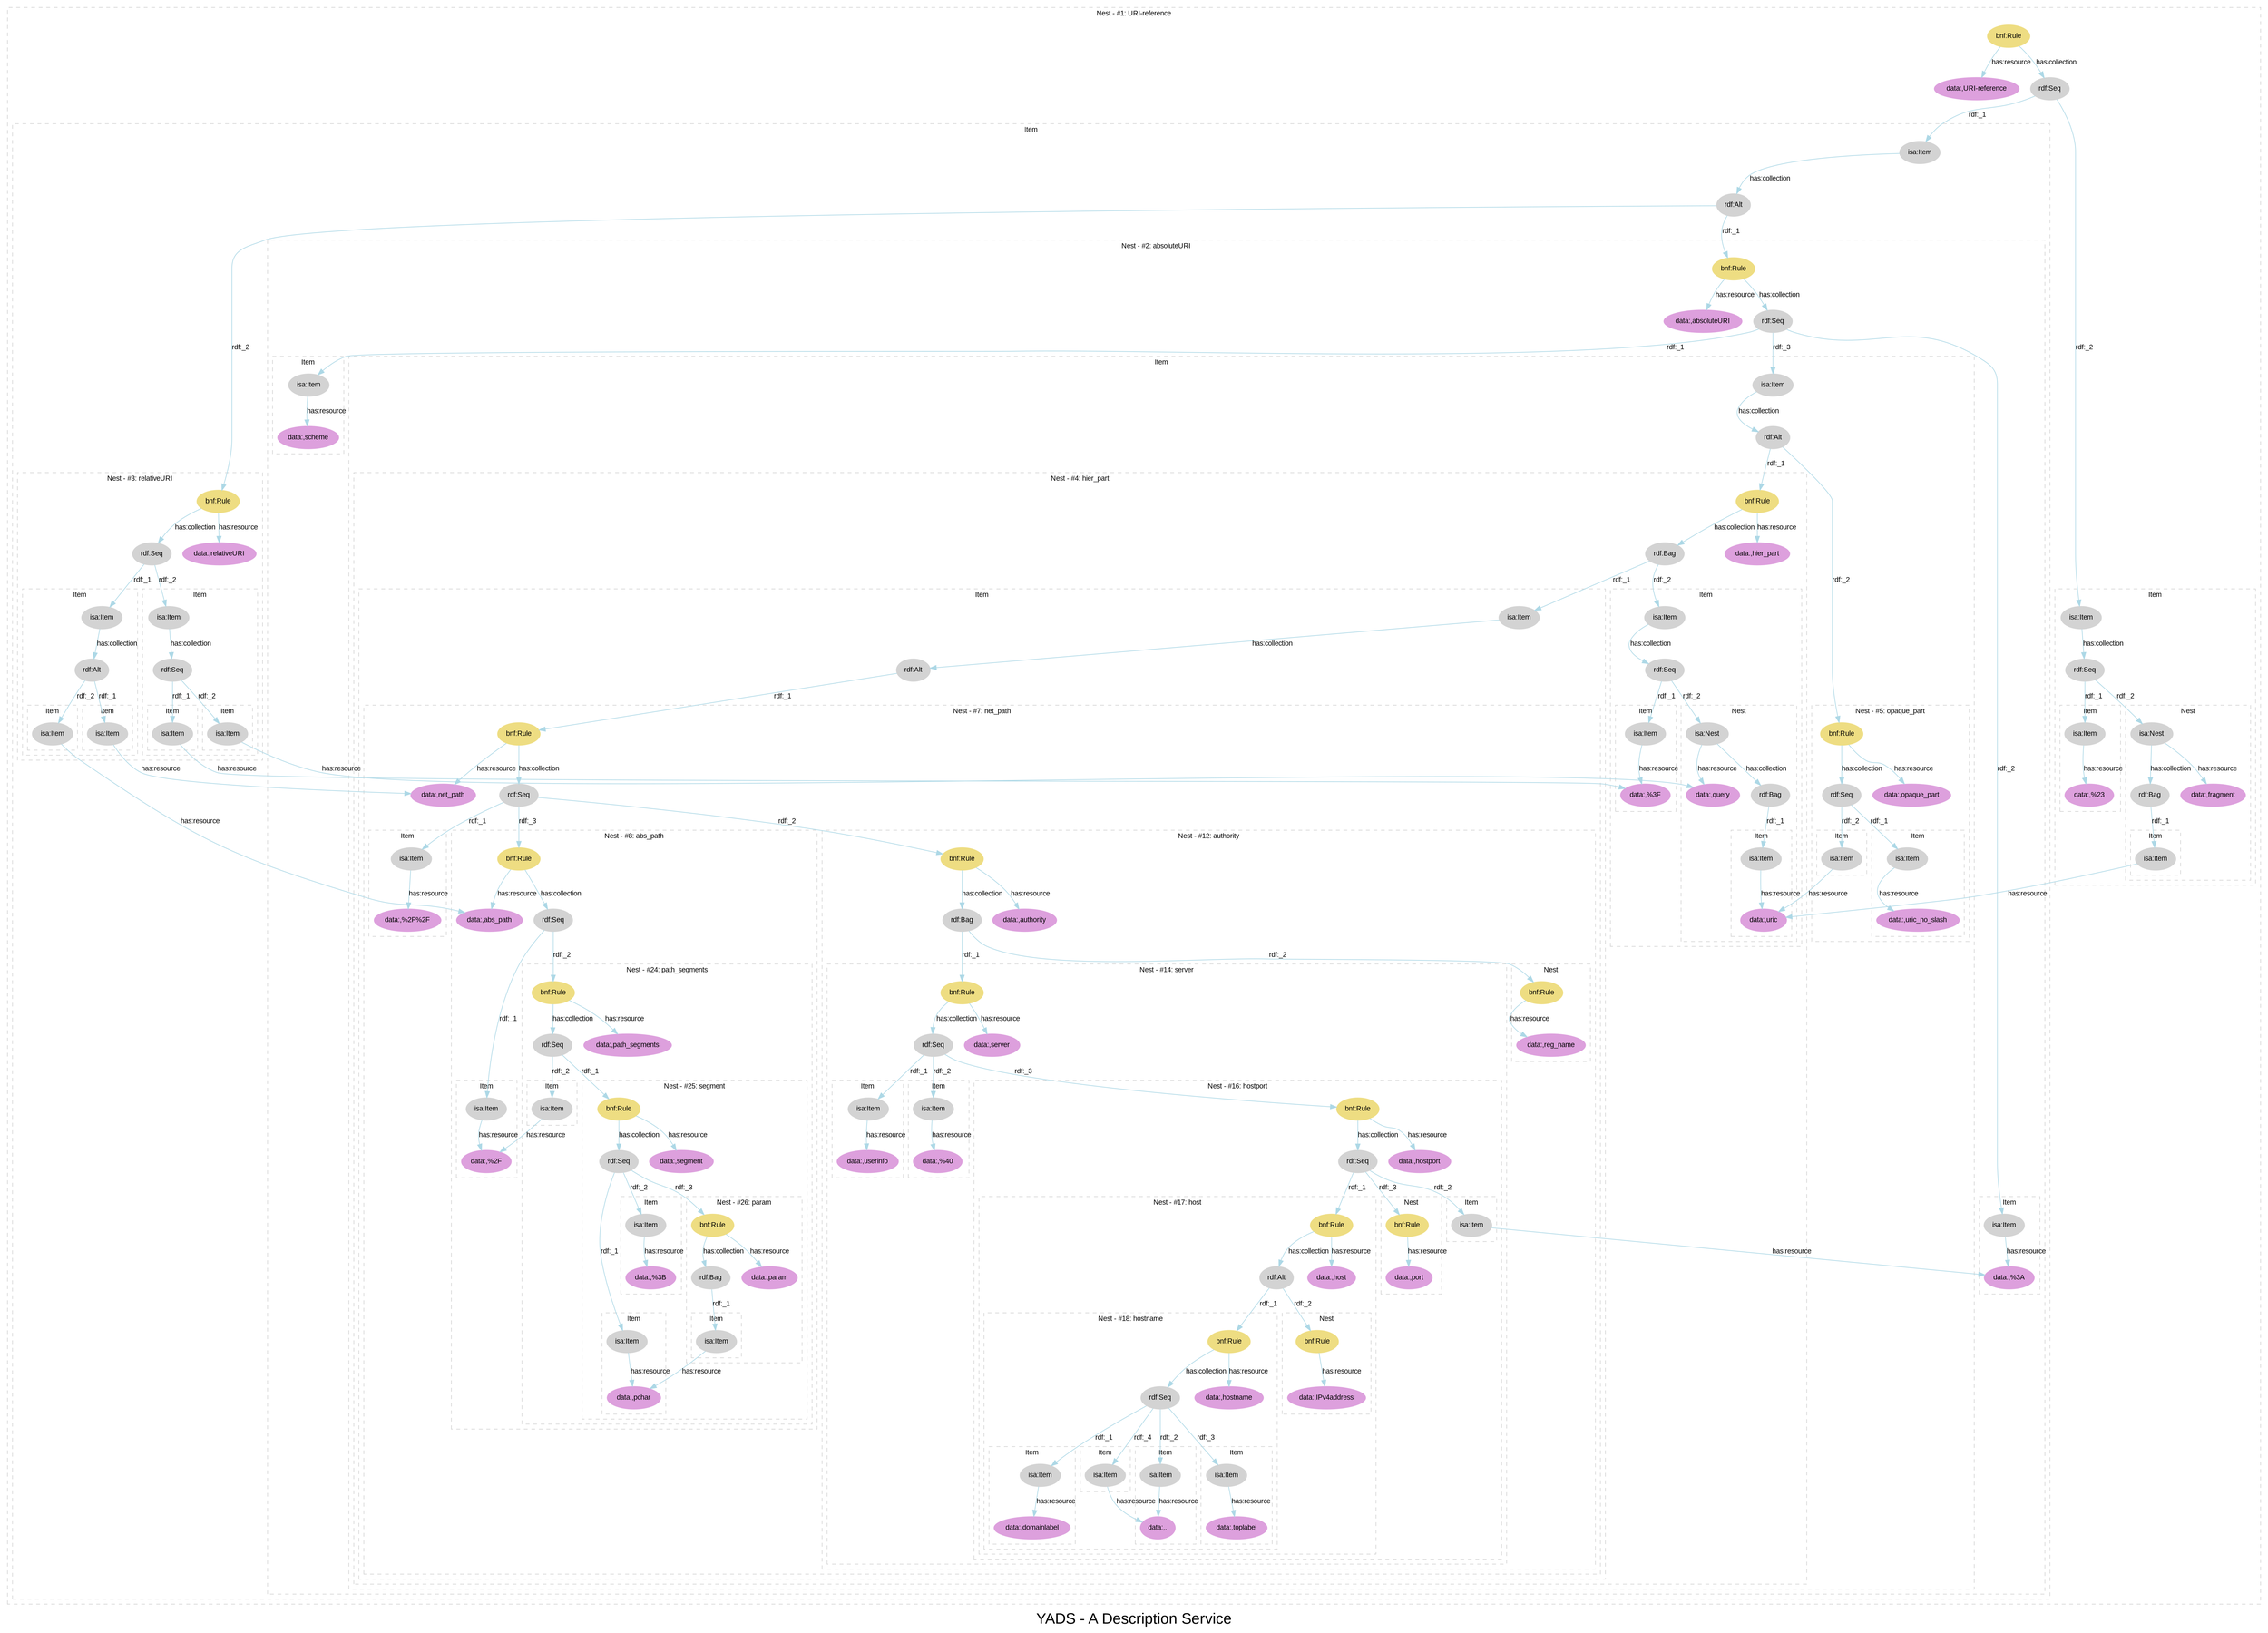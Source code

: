 
digraph yads { 

graph [
  fontname=arial, fontsize=24
  label="YADS - A Description Service"
];
node [
  fontname=arial, fontsize=11, fontcolor=black,
  style=filled, color=cornflowerblue,
];
edge [
  fontname=arial, fontsize=11, fontcolor=black,
  style=filled, color=lightblue,
];
rankdir=TB;

subgraph cluster_1 {

  style=dashed; color=lightgrey;
  fontname=arial; fontsize=11;
  fontcolor="black"; label="Nest - \#1: URI-reference";

  ":_1" [label="bnf:Rule", color=lightgoldenrod];
  ":_1" -> "data:,URI-reference" [label="has:resource", URL="http://www2.elsevier.co.uk/~tony/1014/yads-schema-2002-04-03#resource"];
  ":_1" -> ":_2" [label="has:collection", URL="http://www2.elsevier.co.uk/~tony/1014/yads-schema-2002-04-03#collection"];
  ":_2" [label="rdf:Seq", color=lightgrey];

  "data:,URI-reference" [color=plum, URL="data:,URI-reference"];
  ":_2" [label="rdf:Seq", color=lightgrey, URL="http://www.w3.org/1999/02/22-rdf-syntax-ns#Seq"];
  ":_2" -> ":_3" [label="rdf:_1", URL="http://www.w3.org/1999/02/22-rdf-syntax-ns#_1"];
":_3" [label="isa:Item"]
  ":_2" -> ":_71" [label="rdf:_2", URL="http://www.w3.org/1999/02/22-rdf-syntax-ns#_2"];
":_71" [label="isa:Item"]

subgraph cluster_3 {

  style=dashed; color=lightgrey;
  fontname=arial; fontsize=11;
  fontcolor="black"; label="Item";

  ":_3" [label="isa:Item", color=lightgrey, URL="http://www2.elsevier.co.uk/~tony/1014/yads-schema-2002-04-03#Item"];
  ":_3" -> ":_4" [label="has:collection", URL="http://www2.elsevier.co.uk/~tony/1014/yads-schema-2002-04-03#collection"];
  ":_4" [label="rdf:Alt", color=lightgrey];
  ":_4" [label="rdf:Alt", color=lightgrey, URL="http://www.w3.org/1999/02/22-rdf-syntax-ns#Alt"];
  ":_4" -> ":_5" [label="rdf:_1", URL="http://www.w3.org/1999/02/22-rdf-syntax-ns#_1"];
":_5" [label="isa:Nest"]
  ":_4" -> ":_61" [label="rdf:_2", URL="http://www.w3.org/1999/02/22-rdf-syntax-ns#_2"];
":_61" [label="isa:Nest"]

subgraph cluster_5 {

  style=dashed; color=lightgrey;
  fontname=arial; fontsize=11;
  fontcolor="black"; label="Nest - \#2: absoluteURI";

  ":_5" [label="bnf:Rule", color=lightgoldenrod];
  ":_5" -> "data:,absoluteURI" [label="has:resource", URL="http://www2.elsevier.co.uk/~tony/1014/yads-schema-2002-04-03#resource"];
  ":_5" -> ":_6" [label="has:collection", URL="http://www2.elsevier.co.uk/~tony/1014/yads-schema-2002-04-03#collection"];
  ":_6" [label="rdf:Seq", color=lightgrey];

  "data:,absoluteURI" [color=plum, URL="data:,absoluteURI"];
  ":_6" [label="rdf:Seq", color=lightgrey, URL="http://www.w3.org/1999/02/22-rdf-syntax-ns#Seq"];
  ":_6" -> ":_7" [label="rdf:_1", URL="http://www.w3.org/1999/02/22-rdf-syntax-ns#_1"];
":_7" [label="isa:Item"]
  ":_6" -> ":_8" [label="rdf:_2", URL="http://www.w3.org/1999/02/22-rdf-syntax-ns#_2"];
":_8" [label="isa:Item"]
  ":_6" -> ":_9" [label="rdf:_3", URL="http://www.w3.org/1999/02/22-rdf-syntax-ns#_3"];
":_9" [label="isa:Item"]

subgraph cluster_7 {

  style=dashed; color=lightgrey;
  fontname=arial; fontsize=11;
  fontcolor="black"; label="Item";

  ":_7" [label="isa:Item", color=lightgrey, URL="http://www2.elsevier.co.uk/~tony/1014/yads-schema-2002-04-03#Item"];
  ":_7" -> "data:,scheme" [label="has:resource", URL="http://www2.elsevier.co.uk/~tony/1014/yads-schema-2002-04-03#resource"];
  "data:,scheme" [color=plum, URL="data:,scheme"];
}

subgraph cluster_8 {

  style=dashed; color=lightgrey;
  fontname=arial; fontsize=11;
  fontcolor="black"; label="Item";

  ":_8" [label="isa:Item", color=lightgrey, URL="http://www2.elsevier.co.uk/~tony/1014/yads-schema-2002-04-03#Item"];
  ":_8" -> "data:,%3A" [label="has:resource", URL="http://www2.elsevier.co.uk/~tony/1014/yads-schema-2002-04-03#resource"];
  "data:,%3A" [color=plum, URL="data:,%3A"];
}

subgraph cluster_9 {

  style=dashed; color=lightgrey;
  fontname=arial; fontsize=11;
  fontcolor="black"; label="Item";

  ":_9" [label="isa:Item", color=lightgrey, URL="http://www2.elsevier.co.uk/~tony/1014/yads-schema-2002-04-03#Item"];
  ":_9" -> ":_10" [label="has:collection", URL="http://www2.elsevier.co.uk/~tony/1014/yads-schema-2002-04-03#collection"];
  ":_10" [label="rdf:Alt", color=lightgrey];
  ":_10" [label="rdf:Alt", color=lightgrey, URL="http://www.w3.org/1999/02/22-rdf-syntax-ns#Alt"];
  ":_10" -> ":_11" [label="rdf:_1", URL="http://www.w3.org/1999/02/22-rdf-syntax-ns#_1"];
":_11" [label="isa:Nest"]
  ":_10" -> ":_57" [label="rdf:_2", URL="http://www.w3.org/1999/02/22-rdf-syntax-ns#_2"];
":_57" [label="isa:Nest"]

subgraph cluster_11 {

  style=dashed; color=lightgrey;
  fontname=arial; fontsize=11;
  fontcolor="black"; label="Nest - \#4: hier_part";

  ":_11" [label="bnf:Rule", color=lightgoldenrod];
  ":_11" -> "data:,hier_part" [label="has:resource", URL="http://www2.elsevier.co.uk/~tony/1014/yads-schema-2002-04-03#resource"];
  ":_11" -> ":_12" [label="has:collection", URL="http://www2.elsevier.co.uk/~tony/1014/yads-schema-2002-04-03#collection"];
  ":_12" [label="rdf:Bag", color=lightgrey];

  "data:,hier_part" [color=plum, URL="data:,hier_part"];
  ":_12" [label="rdf:Bag", color=lightgrey, URL="http://www.w3.org/1999/02/22-rdf-syntax-ns#Bag"];
  ":_12" -> ":_13" [label="rdf:_1", URL="http://www.w3.org/1999/02/22-rdf-syntax-ns#_1"];
":_13" [label="isa:Item"]
  ":_12" -> ":_51" [label="rdf:_2", URL="http://www.w3.org/1999/02/22-rdf-syntax-ns#_2"];
":_51" [label="isa:Item"]

subgraph cluster_13 {

  style=dashed; color=lightgrey;
  fontname=arial; fontsize=11;
  fontcolor="black"; label="Item";

  ":_13" [label="isa:Item", color=lightgrey, URL="http://www2.elsevier.co.uk/~tony/1014/yads-schema-2002-04-03#Item"];
  ":_13" -> ":_14" [label="has:collection", URL="http://www2.elsevier.co.uk/~tony/1014/yads-schema-2002-04-03#collection"];
  ":_14" [label="rdf:Alt", color=lightgrey];
  ":_14" [label="rdf:Alt", color=lightgrey, URL="http://www.w3.org/1999/02/22-rdf-syntax-ns#Alt"];
  ":_14" -> ":_15" [label="rdf:_1", URL="http://www.w3.org/1999/02/22-rdf-syntax-ns#_1"];
":_15" [label="isa:Nest"]

subgraph cluster_15 {

  style=dashed; color=lightgrey;
  fontname=arial; fontsize=11;
  fontcolor="black"; label="Nest - \#7: net_path";

  ":_15" [label="bnf:Rule", color=lightgoldenrod];
  ":_15" -> "data:,net_path" [label="has:resource", URL="http://www2.elsevier.co.uk/~tony/1014/yads-schema-2002-04-03#resource"];
  ":_15" -> ":_16" [label="has:collection", URL="http://www2.elsevier.co.uk/~tony/1014/yads-schema-2002-04-03#collection"];
  ":_16" [label="rdf:Seq", color=lightgrey];

  "data:,net_path" [color=plum, URL="data:,net_path"];
  ":_16" [label="rdf:Seq", color=lightgrey, URL="http://www.w3.org/1999/02/22-rdf-syntax-ns#Seq"];
  ":_16" -> ":_17" [label="rdf:_1", URL="http://www.w3.org/1999/02/22-rdf-syntax-ns#_1"];
":_17" [label="isa:Item"]
  ":_16" -> ":_18" [label="rdf:_2", URL="http://www.w3.org/1999/02/22-rdf-syntax-ns#_2"];
":_18" [label="isa:Nest"]
  ":_16" -> ":_38" [label="rdf:_3", URL="http://www.w3.org/1999/02/22-rdf-syntax-ns#_3"];
":_38" [label="isa:Nest"]

subgraph cluster_17 {

  style=dashed; color=lightgrey;
  fontname=arial; fontsize=11;
  fontcolor="black"; label="Item";

  ":_17" [label="isa:Item", color=lightgrey, URL="http://www2.elsevier.co.uk/~tony/1014/yads-schema-2002-04-03#Item"];
  ":_17" -> "data:,%2F%2F" [label="has:resource", URL="http://www2.elsevier.co.uk/~tony/1014/yads-schema-2002-04-03#resource"];
  "data:,%2F%2F" [color=plum, URL="data:,%2F%2F"];
}

subgraph cluster_18 {

  style=dashed; color=lightgrey;
  fontname=arial; fontsize=11;
  fontcolor="black"; label="Nest - \#12: authority";

  ":_18" [label="bnf:Rule", color=lightgoldenrod];
  ":_18" -> "data:,authority" [label="has:resource", URL="http://www2.elsevier.co.uk/~tony/1014/yads-schema-2002-04-03#resource"];
  ":_18" -> ":_19" [label="has:collection", URL="http://www2.elsevier.co.uk/~tony/1014/yads-schema-2002-04-03#collection"];
  ":_19" [label="rdf:Bag", color=lightgrey];

  "data:,authority" [color=plum, URL="data:,authority"];
  ":_19" [label="rdf:Bag", color=lightgrey, URL="http://www.w3.org/1999/02/22-rdf-syntax-ns#Bag"];
  ":_19" -> ":_20" [label="rdf:_1", URL="http://www.w3.org/1999/02/22-rdf-syntax-ns#_1"];
":_20" [label="isa:Nest"]
  ":_19" -> ":_37" [label="rdf:_2", URL="http://www.w3.org/1999/02/22-rdf-syntax-ns#_2"];
":_37" [label="isa:Nest"]

subgraph cluster_20 {

  style=dashed; color=lightgrey;
  fontname=arial; fontsize=11;
  fontcolor="black"; label="Nest - \#14: server";

  ":_20" [label="bnf:Rule", color=lightgoldenrod];
  ":_20" -> "data:,server" [label="has:resource", URL="http://www2.elsevier.co.uk/~tony/1014/yads-schema-2002-04-03#resource"];
  ":_20" -> ":_21" [label="has:collection", URL="http://www2.elsevier.co.uk/~tony/1014/yads-schema-2002-04-03#collection"];
  ":_21" [label="rdf:Seq", color=lightgrey];

  "data:,server" [color=plum, URL="data:,server"];
  ":_21" [label="rdf:Seq", color=lightgrey, URL="http://www.w3.org/1999/02/22-rdf-syntax-ns#Seq"];
  ":_21" -> ":_22" [label="rdf:_1", URL="http://www.w3.org/1999/02/22-rdf-syntax-ns#_1"];
":_22" [label="isa:Item"]
  ":_21" -> ":_23" [label="rdf:_2", URL="http://www.w3.org/1999/02/22-rdf-syntax-ns#_2"];
":_23" [label="isa:Item"]
  ":_21" -> ":_24" [label="rdf:_3", URL="http://www.w3.org/1999/02/22-rdf-syntax-ns#_3"];
":_24" [label="isa:Nest"]

subgraph cluster_22 {

  style=dashed; color=lightgrey;
  fontname=arial; fontsize=11;
  fontcolor="black"; label="Item";

  ":_22" [label="isa:Item", color=lightgrey, URL="http://www2.elsevier.co.uk/~tony/1014/yads-schema-2002-04-03#Item"];
  ":_22" -> "data:,userinfo" [label="has:resource", URL="http://www2.elsevier.co.uk/~tony/1014/yads-schema-2002-04-03#resource"];
  "data:,userinfo" [color=plum, URL="data:,userinfo"];
}

subgraph cluster_23 {

  style=dashed; color=lightgrey;
  fontname=arial; fontsize=11;
  fontcolor="black"; label="Item";

  ":_23" [label="isa:Item", color=lightgrey, URL="http://www2.elsevier.co.uk/~tony/1014/yads-schema-2002-04-03#Item"];
  ":_23" -> "data:,%40" [label="has:resource", URL="http://www2.elsevier.co.uk/~tony/1014/yads-schema-2002-04-03#resource"];
  "data:,%40" [color=plum, URL="data:,%40"];
}

subgraph cluster_24 {

  style=dashed; color=lightgrey;
  fontname=arial; fontsize=11;
  fontcolor="black"; label="Nest - \#16: hostport";

  ":_24" [label="bnf:Rule", color=lightgoldenrod];
  ":_24" -> "data:,hostport" [label="has:resource", URL="http://www2.elsevier.co.uk/~tony/1014/yads-schema-2002-04-03#resource"];
  ":_24" -> ":_25" [label="has:collection", URL="http://www2.elsevier.co.uk/~tony/1014/yads-schema-2002-04-03#collection"];
  ":_25" [label="rdf:Seq", color=lightgrey];

  "data:,hostport" [color=plum, URL="data:,hostport"];
  ":_25" [label="rdf:Seq", color=lightgrey, URL="http://www.w3.org/1999/02/22-rdf-syntax-ns#Seq"];
  ":_25" -> ":_26" [label="rdf:_1", URL="http://www.w3.org/1999/02/22-rdf-syntax-ns#_1"];
":_26" [label="isa:Nest"]
  ":_25" -> ":_35" [label="rdf:_2", URL="http://www.w3.org/1999/02/22-rdf-syntax-ns#_2"];
":_35" [label="isa:Item"]
  ":_25" -> ":_36" [label="rdf:_3", URL="http://www.w3.org/1999/02/22-rdf-syntax-ns#_3"];
":_36" [label="isa:Nest"]

subgraph cluster_26 {

  style=dashed; color=lightgrey;
  fontname=arial; fontsize=11;
  fontcolor="black"; label="Nest - \#17: host";

  ":_26" [label="bnf:Rule", color=lightgoldenrod];
  ":_26" -> "data:,host" [label="has:resource", URL="http://www2.elsevier.co.uk/~tony/1014/yads-schema-2002-04-03#resource"];
  ":_26" -> ":_27" [label="has:collection", URL="http://www2.elsevier.co.uk/~tony/1014/yads-schema-2002-04-03#collection"];
  ":_27" [label="rdf:Alt", color=lightgrey];

  "data:,host" [color=plum, URL="data:,host"];
  ":_27" [label="rdf:Alt", color=lightgrey, URL="http://www.w3.org/1999/02/22-rdf-syntax-ns#Alt"];
  ":_27" -> ":_28" [label="rdf:_1", URL="http://www.w3.org/1999/02/22-rdf-syntax-ns#_1"];
":_28" [label="isa:Nest"]
  ":_27" -> ":_34" [label="rdf:_2", URL="http://www.w3.org/1999/02/22-rdf-syntax-ns#_2"];
":_34" [label="isa:Nest"]

subgraph cluster_28 {

  style=dashed; color=lightgrey;
  fontname=arial; fontsize=11;
  fontcolor="black"; label="Nest - \#18: hostname";

  ":_28" [label="bnf:Rule", color=lightgoldenrod];
  ":_28" -> "data:,hostname" [label="has:resource", URL="http://www2.elsevier.co.uk/~tony/1014/yads-schema-2002-04-03#resource"];
  ":_28" -> ":_29" [label="has:collection", URL="http://www2.elsevier.co.uk/~tony/1014/yads-schema-2002-04-03#collection"];
  ":_29" [label="rdf:Seq", color=lightgrey];

  "data:,hostname" [color=plum, URL="data:,hostname"];
  ":_29" [label="rdf:Seq", color=lightgrey, URL="http://www.w3.org/1999/02/22-rdf-syntax-ns#Seq"];
  ":_29" -> ":_30" [label="rdf:_1", URL="http://www.w3.org/1999/02/22-rdf-syntax-ns#_1"];
":_30" [label="isa:Item"]
  ":_29" -> ":_31" [label="rdf:_2", URL="http://www.w3.org/1999/02/22-rdf-syntax-ns#_2"];
":_31" [label="isa:Item"]
  ":_29" -> ":_32" [label="rdf:_3", URL="http://www.w3.org/1999/02/22-rdf-syntax-ns#_3"];
":_32" [label="isa:Item"]
  ":_29" -> ":_33" [label="rdf:_4", URL="http://www.w3.org/1999/02/22-rdf-syntax-ns#_4"];
":_33" [label="isa:Item"]

subgraph cluster_30 {

  style=dashed; color=lightgrey;
  fontname=arial; fontsize=11;
  fontcolor="black"; label="Item";

  ":_30" [label="isa:Item", color=lightgrey, URL="http://www2.elsevier.co.uk/~tony/1014/yads-schema-2002-04-03#Item"];
  ":_30" -> "data:,domainlabel" [label="has:resource", URL="http://www2.elsevier.co.uk/~tony/1014/yads-schema-2002-04-03#resource"];
  "data:,domainlabel" [color=plum, URL="data:,domainlabel"];
}

subgraph cluster_31 {

  style=dashed; color=lightgrey;
  fontname=arial; fontsize=11;
  fontcolor="black"; label="Item";

  ":_31" [label="isa:Item", color=lightgrey, URL="http://www2.elsevier.co.uk/~tony/1014/yads-schema-2002-04-03#Item"];
  ":_31" -> "data:,." [label="has:resource", URL="http://www2.elsevier.co.uk/~tony/1014/yads-schema-2002-04-03#resource"];
  "data:,." [color=plum, URL="data:,."];
}

subgraph cluster_32 {

  style=dashed; color=lightgrey;
  fontname=arial; fontsize=11;
  fontcolor="black"; label="Item";

  ":_32" [label="isa:Item", color=lightgrey, URL="http://www2.elsevier.co.uk/~tony/1014/yads-schema-2002-04-03#Item"];
  ":_32" -> "data:,toplabel" [label="has:resource", URL="http://www2.elsevier.co.uk/~tony/1014/yads-schema-2002-04-03#resource"];
  "data:,toplabel" [color=plum, URL="data:,toplabel"];
}

subgraph cluster_33 {

  style=dashed; color=lightgrey;
  fontname=arial; fontsize=11;
  fontcolor="black"; label="Item";

  ":_33" [label="isa:Item", color=lightgrey, URL="http://www2.elsevier.co.uk/~tony/1014/yads-schema-2002-04-03#Item"];
  ":_33" -> "data:,." [label="has:resource", URL="http://www2.elsevier.co.uk/~tony/1014/yads-schema-2002-04-03#resource"];
  "data:,." [color=plum, URL="data:,."];
}

}

subgraph cluster_34 {

  style=dashed; color=lightgrey;
  fontname=arial; fontsize=11;
  fontcolor="black"; label="Nest";

  ":_34" [label="bnf:Rule", color=lightgoldenrod];
  ":_34" -> "data:,IPv4address" [label="has:resource", URL="http://www2.elsevier.co.uk/~tony/1014/yads-schema-2002-04-03#resource"];

  "data:,IPv4address" [color=plum, URL="data:,IPv4address"];
}

}

subgraph cluster_35 {

  style=dashed; color=lightgrey;
  fontname=arial; fontsize=11;
  fontcolor="black"; label="Item";

  ":_35" [label="isa:Item", color=lightgrey, URL="http://www2.elsevier.co.uk/~tony/1014/yads-schema-2002-04-03#Item"];
  ":_35" -> "data:,%3A" [label="has:resource", URL="http://www2.elsevier.co.uk/~tony/1014/yads-schema-2002-04-03#resource"];
  "data:,%3A" [color=plum, URL="data:,%3A"];
}

subgraph cluster_36 {

  style=dashed; color=lightgrey;
  fontname=arial; fontsize=11;
  fontcolor="black"; label="Nest";

  ":_36" [label="bnf:Rule", color=lightgoldenrod];
  ":_36" -> "data:,port" [label="has:resource", URL="http://www2.elsevier.co.uk/~tony/1014/yads-schema-2002-04-03#resource"];

  "data:,port" [color=plum, URL="data:,port"];
}

}

}

subgraph cluster_37 {

  style=dashed; color=lightgrey;
  fontname=arial; fontsize=11;
  fontcolor="black"; label="Nest";

  ":_37" [label="bnf:Rule", color=lightgoldenrod];
  ":_37" -> "data:,reg_name" [label="has:resource", URL="http://www2.elsevier.co.uk/~tony/1014/yads-schema-2002-04-03#resource"];

  "data:,reg_name" [color=plum, URL="data:,reg_name"];
}

}

subgraph cluster_38 {

  style=dashed; color=lightgrey;
  fontname=arial; fontsize=11;
  fontcolor="black"; label="Nest - \#8: abs_path";

  ":_38" [label="bnf:Rule", color=lightgoldenrod];
  ":_38" -> "data:,abs_path" [label="has:resource", URL="http://www2.elsevier.co.uk/~tony/1014/yads-schema-2002-04-03#resource"];
  ":_38" -> ":_39" [label="has:collection", URL="http://www2.elsevier.co.uk/~tony/1014/yads-schema-2002-04-03#collection"];
  ":_39" [label="rdf:Seq", color=lightgrey];

  "data:,abs_path" [color=plum, URL="data:,abs_path"];
  ":_39" [label="rdf:Seq", color=lightgrey, URL="http://www.w3.org/1999/02/22-rdf-syntax-ns#Seq"];
  ":_39" -> ":_40" [label="rdf:_1", URL="http://www.w3.org/1999/02/22-rdf-syntax-ns#_1"];
":_40" [label="isa:Item"]
  ":_39" -> ":_41" [label="rdf:_2", URL="http://www.w3.org/1999/02/22-rdf-syntax-ns#_2"];
":_41" [label="isa:Nest"]

subgraph cluster_40 {

  style=dashed; color=lightgrey;
  fontname=arial; fontsize=11;
  fontcolor="black"; label="Item";

  ":_40" [label="isa:Item", color=lightgrey, URL="http://www2.elsevier.co.uk/~tony/1014/yads-schema-2002-04-03#Item"];
  ":_40" -> "data:,%2F" [label="has:resource", URL="http://www2.elsevier.co.uk/~tony/1014/yads-schema-2002-04-03#resource"];
  "data:,%2F" [color=plum, URL="data:,%2F"];
}

subgraph cluster_41 {

  style=dashed; color=lightgrey;
  fontname=arial; fontsize=11;
  fontcolor="black"; label="Nest - \#24: path_segments";

  ":_41" [label="bnf:Rule", color=lightgoldenrod];
  ":_41" -> "data:,path_segments" [label="has:resource", URL="http://www2.elsevier.co.uk/~tony/1014/yads-schema-2002-04-03#resource"];
  ":_41" -> ":_42" [label="has:collection", URL="http://www2.elsevier.co.uk/~tony/1014/yads-schema-2002-04-03#collection"];
  ":_42" [label="rdf:Seq", color=lightgrey];

  "data:,path_segments" [color=plum, URL="data:,path_segments"];
  ":_42" [label="rdf:Seq", color=lightgrey, URL="http://www.w3.org/1999/02/22-rdf-syntax-ns#Seq"];
  ":_42" -> ":_43" [label="rdf:_1", URL="http://www.w3.org/1999/02/22-rdf-syntax-ns#_1"];
":_43" [label="isa:Nest"]
  ":_42" -> ":_50" [label="rdf:_2", URL="http://www.w3.org/1999/02/22-rdf-syntax-ns#_2"];
":_50" [label="isa:Item"]

subgraph cluster_43 {

  style=dashed; color=lightgrey;
  fontname=arial; fontsize=11;
  fontcolor="black"; label="Nest - \#25: segment";

  ":_43" [label="bnf:Rule", color=lightgoldenrod];
  ":_43" -> "data:,segment" [label="has:resource", URL="http://www2.elsevier.co.uk/~tony/1014/yads-schema-2002-04-03#resource"];
  ":_43" -> ":_44" [label="has:collection", URL="http://www2.elsevier.co.uk/~tony/1014/yads-schema-2002-04-03#collection"];
  ":_44" [label="rdf:Seq", color=lightgrey];

  "data:,segment" [color=plum, URL="data:,segment"];
  ":_44" [label="rdf:Seq", color=lightgrey, URL="http://www.w3.org/1999/02/22-rdf-syntax-ns#Seq"];
  ":_44" -> ":_45" [label="rdf:_1", URL="http://www.w3.org/1999/02/22-rdf-syntax-ns#_1"];
":_45" [label="isa:Item"]
  ":_44" -> ":_46" [label="rdf:_2", URL="http://www.w3.org/1999/02/22-rdf-syntax-ns#_2"];
":_46" [label="isa:Item"]
  ":_44" -> ":_47" [label="rdf:_3", URL="http://www.w3.org/1999/02/22-rdf-syntax-ns#_3"];
":_47" [label="isa:Nest"]

subgraph cluster_45 {

  style=dashed; color=lightgrey;
  fontname=arial; fontsize=11;
  fontcolor="black"; label="Item";

  ":_45" [label="isa:Item", color=lightgrey, URL="http://www2.elsevier.co.uk/~tony/1014/yads-schema-2002-04-03#Item"];
  ":_45" -> "data:,pchar" [label="has:resource", URL="http://www2.elsevier.co.uk/~tony/1014/yads-schema-2002-04-03#resource"];
  "data:,pchar" [color=plum, URL="data:,pchar"];
}

subgraph cluster_46 {

  style=dashed; color=lightgrey;
  fontname=arial; fontsize=11;
  fontcolor="black"; label="Item";

  ":_46" [label="isa:Item", color=lightgrey, URL="http://www2.elsevier.co.uk/~tony/1014/yads-schema-2002-04-03#Item"];
  ":_46" -> "data:,%3B" [label="has:resource", URL="http://www2.elsevier.co.uk/~tony/1014/yads-schema-2002-04-03#resource"];
  "data:,%3B" [color=plum, URL="data:,%3B"];
}

subgraph cluster_47 {

  style=dashed; color=lightgrey;
  fontname=arial; fontsize=11;
  fontcolor="black"; label="Nest - \#26: param";

  ":_47" [label="bnf:Rule", color=lightgoldenrod];
  ":_47" -> "data:,param" [label="has:resource", URL="http://www2.elsevier.co.uk/~tony/1014/yads-schema-2002-04-03#resource"];
  ":_47" -> ":_48" [label="has:collection", URL="http://www2.elsevier.co.uk/~tony/1014/yads-schema-2002-04-03#collection"];
  ":_48" [label="rdf:Bag", color=lightgrey];

  "data:,param" [color=plum, URL="data:,param"];
  ":_48" [label="rdf:Bag", color=lightgrey, URL="http://www.w3.org/1999/02/22-rdf-syntax-ns#Bag"];
  ":_48" -> ":_49" [label="rdf:_1", URL="http://www.w3.org/1999/02/22-rdf-syntax-ns#_1"];
":_49" [label="isa:Item"]

subgraph cluster_49 {

  style=dashed; color=lightgrey;
  fontname=arial; fontsize=11;
  fontcolor="black"; label="Item";

  ":_49" [label="isa:Item", color=lightgrey, URL="http://www2.elsevier.co.uk/~tony/1014/yads-schema-2002-04-03#Item"];
  ":_49" -> "data:,pchar" [label="has:resource", URL="http://www2.elsevier.co.uk/~tony/1014/yads-schema-2002-04-03#resource"];
  "data:,pchar" [color=plum, URL="data:,pchar"];
}

}

}

subgraph cluster_50 {

  style=dashed; color=lightgrey;
  fontname=arial; fontsize=11;
  fontcolor="black"; label="Item";

  ":_50" [label="isa:Item", color=lightgrey, URL="http://www2.elsevier.co.uk/~tony/1014/yads-schema-2002-04-03#Item"];
  ":_50" -> "data:,%2F" [label="has:resource", URL="http://www2.elsevier.co.uk/~tony/1014/yads-schema-2002-04-03#resource"];
  "data:,%2F" [color=plum, URL="data:,%2F"];
}

}

}

}

}

subgraph cluster_51 {

  style=dashed; color=lightgrey;
  fontname=arial; fontsize=11;
  fontcolor="black"; label="Item";

  ":_51" [label="isa:Item", color=lightgrey, URL="http://www2.elsevier.co.uk/~tony/1014/yads-schema-2002-04-03#Item"];
  ":_51" -> ":_52" [label="has:collection", URL="http://www2.elsevier.co.uk/~tony/1014/yads-schema-2002-04-03#collection"];
  ":_52" [label="rdf:Seq", color=lightgrey];
  ":_52" [label="rdf:Seq", color=lightgrey, URL="http://www.w3.org/1999/02/22-rdf-syntax-ns#Seq"];
  ":_52" -> ":_53" [label="rdf:_1", URL="http://www.w3.org/1999/02/22-rdf-syntax-ns#_1"];
":_53" [label="isa:Item"]
  ":_52" -> ":_54" [label="rdf:_2", URL="http://www.w3.org/1999/02/22-rdf-syntax-ns#_2"];
":_54" [label="isa:Nest"]

subgraph cluster_53 {

  style=dashed; color=lightgrey;
  fontname=arial; fontsize=11;
  fontcolor="black"; label="Item";

  ":_53" [label="isa:Item", color=lightgrey, URL="http://www2.elsevier.co.uk/~tony/1014/yads-schema-2002-04-03#Item"];
  ":_53" -> "data:,%3F" [label="has:resource", URL="http://www2.elsevier.co.uk/~tony/1014/yads-schema-2002-04-03#resource"];
  "data:,%3F" [color=plum, URL="data:,%3F"];
}

subgraph cluster_54 {

  style=dashed; color=lightgrey;
  fontname=arial; fontsize=11;
  fontcolor="black"; label="Nest";

  ":_54" [label="isa:Nest", color=lightgrey, URL="http://www2.elsevier.co.uk/~tony/1014/yads-schema-2002-04-03#Nest"];
  ":_54" -> "data:,query" [label="has:resource", URL="http://www2.elsevier.co.uk/~tony/1014/yads-schema-2002-04-03#resource"];
  ":_54" -> ":_55" [label="has:collection", URL="http://www2.elsevier.co.uk/~tony/1014/yads-schema-2002-04-03#collection"];
  ":_55" [label="rdf:Bag", color=lightgrey];
  "data:,query" [color=plum, URL="data:,query"];
  ":_55" [label="rdf:Bag", color=lightgrey, URL="http://www.w3.org/1999/02/22-rdf-syntax-ns#Bag"];
  ":_55" -> ":_56" [label="rdf:_1", URL="http://www.w3.org/1999/02/22-rdf-syntax-ns#_1"];
":_56" [label="isa:Item"]

subgraph cluster_56 {

  style=dashed; color=lightgrey;
  fontname=arial; fontsize=11;
  fontcolor="black"; label="Item";

  ":_56" [label="isa:Item", color=lightgrey, URL="http://www2.elsevier.co.uk/~tony/1014/yads-schema-2002-04-03#Item"];
  ":_56" -> "data:,uric" [label="has:resource", URL="http://www2.elsevier.co.uk/~tony/1014/yads-schema-2002-04-03#resource"];
  "data:,uric" [color=plum, URL="data:,uric"];
}

}

}

}

subgraph cluster_57 {

  style=dashed; color=lightgrey;
  fontname=arial; fontsize=11;
  fontcolor="black"; label="Nest - \#5: opaque_part";

  ":_57" [label="bnf:Rule", color=lightgoldenrod];
  ":_57" -> "data:,opaque_part" [label="has:resource", URL="http://www2.elsevier.co.uk/~tony/1014/yads-schema-2002-04-03#resource"];
  ":_57" -> ":_58" [label="has:collection", URL="http://www2.elsevier.co.uk/~tony/1014/yads-schema-2002-04-03#collection"];
  ":_58" [label="rdf:Seq", color=lightgrey];

  "data:,opaque_part" [color=plum, URL="data:,opaque_part"];
  ":_58" [label="rdf:Seq", color=lightgrey, URL="http://www.w3.org/1999/02/22-rdf-syntax-ns#Seq"];
  ":_58" -> ":_59" [label="rdf:_1", URL="http://www.w3.org/1999/02/22-rdf-syntax-ns#_1"];
":_59" [label="isa:Item"]
  ":_58" -> ":_60" [label="rdf:_2", URL="http://www.w3.org/1999/02/22-rdf-syntax-ns#_2"];
":_60" [label="isa:Item"]

subgraph cluster_59 {

  style=dashed; color=lightgrey;
  fontname=arial; fontsize=11;
  fontcolor="black"; label="Item";

  ":_59" [label="isa:Item", color=lightgrey, URL="http://www2.elsevier.co.uk/~tony/1014/yads-schema-2002-04-03#Item"];
  ":_59" -> "data:,uric_no_slash" [label="has:resource", URL="http://www2.elsevier.co.uk/~tony/1014/yads-schema-2002-04-03#resource"];
  "data:,uric_no_slash" [color=plum, URL="data:,uric_no_slash"];
}

subgraph cluster_60 {

  style=dashed; color=lightgrey;
  fontname=arial; fontsize=11;
  fontcolor="black"; label="Item";

  ":_60" [label="isa:Item", color=lightgrey, URL="http://www2.elsevier.co.uk/~tony/1014/yads-schema-2002-04-03#Item"];
  ":_60" -> "data:,uric" [label="has:resource", URL="http://www2.elsevier.co.uk/~tony/1014/yads-schema-2002-04-03#resource"];
  "data:,uric" [color=plum, URL="data:,uric"];
}

}

}

}

subgraph cluster_61 {

  style=dashed; color=lightgrey;
  fontname=arial; fontsize=11;
  fontcolor="black"; label="Nest - \#3: relativeURI";

  ":_61" [label="bnf:Rule", color=lightgoldenrod];
  ":_61" -> "data:,relativeURI" [label="has:resource", URL="http://www2.elsevier.co.uk/~tony/1014/yads-schema-2002-04-03#resource"];
  ":_61" -> ":_62" [label="has:collection", URL="http://www2.elsevier.co.uk/~tony/1014/yads-schema-2002-04-03#collection"];
  ":_62" [label="rdf:Seq", color=lightgrey];

  "data:,relativeURI" [color=plum, URL="data:,relativeURI"];
  ":_62" [label="rdf:Seq", color=lightgrey, URL="http://www.w3.org/1999/02/22-rdf-syntax-ns#Seq"];
  ":_62" -> ":_63" [label="rdf:_1", URL="http://www.w3.org/1999/02/22-rdf-syntax-ns#_1"];
":_63" [label="isa:Item"]
  ":_62" -> ":_67" [label="rdf:_2", URL="http://www.w3.org/1999/02/22-rdf-syntax-ns#_2"];
":_67" [label="isa:Item"]

subgraph cluster_63 {

  style=dashed; color=lightgrey;
  fontname=arial; fontsize=11;
  fontcolor="black"; label="Item";

  ":_63" [label="isa:Item", color=lightgrey, URL="http://www2.elsevier.co.uk/~tony/1014/yads-schema-2002-04-03#Item"];
  ":_63" -> ":_64" [label="has:collection", URL="http://www2.elsevier.co.uk/~tony/1014/yads-schema-2002-04-03#collection"];
  ":_64" [label="rdf:Alt", color=lightgrey];
  ":_64" [label="rdf:Alt", color=lightgrey, URL="http://www.w3.org/1999/02/22-rdf-syntax-ns#Alt"];
  ":_64" -> ":_65" [label="rdf:_1", URL="http://www.w3.org/1999/02/22-rdf-syntax-ns#_1"];
":_65" [label="isa:Item"]
  ":_64" -> ":_66" [label="rdf:_2", URL="http://www.w3.org/1999/02/22-rdf-syntax-ns#_2"];
":_66" [label="isa:Item"]

subgraph cluster_65 {

  style=dashed; color=lightgrey;
  fontname=arial; fontsize=11;
  fontcolor="black"; label="Item";

  ":_65" [label="isa:Item", color=lightgrey, URL="http://www2.elsevier.co.uk/~tony/1014/yads-schema-2002-04-03#Item"];
  ":_65" -> "data:,net_path" [label="has:resource", URL="http://www2.elsevier.co.uk/~tony/1014/yads-schema-2002-04-03#resource"];
  "data:,net_path" [color=plum, URL="data:,net_path"];
}

subgraph cluster_66 {

  style=dashed; color=lightgrey;
  fontname=arial; fontsize=11;
  fontcolor="black"; label="Item";

  ":_66" [label="isa:Item", color=lightgrey, URL="http://www2.elsevier.co.uk/~tony/1014/yads-schema-2002-04-03#Item"];
  ":_66" -> "data:,abs_path" [label="has:resource", URL="http://www2.elsevier.co.uk/~tony/1014/yads-schema-2002-04-03#resource"];
  "data:,abs_path" [color=plum, URL="data:,abs_path"];
}

}

subgraph cluster_67 {

  style=dashed; color=lightgrey;
  fontname=arial; fontsize=11;
  fontcolor="black"; label="Item";

  ":_67" [label="isa:Item", color=lightgrey, URL="http://www2.elsevier.co.uk/~tony/1014/yads-schema-2002-04-03#Item"];
  ":_67" -> ":_68" [label="has:collection", URL="http://www2.elsevier.co.uk/~tony/1014/yads-schema-2002-04-03#collection"];
  ":_68" [label="rdf:Seq", color=lightgrey];
  ":_68" [label="rdf:Seq", color=lightgrey, URL="http://www.w3.org/1999/02/22-rdf-syntax-ns#Seq"];
  ":_68" -> ":_69" [label="rdf:_1", URL="http://www.w3.org/1999/02/22-rdf-syntax-ns#_1"];
":_69" [label="isa:Item"]
  ":_68" -> ":_70" [label="rdf:_2", URL="http://www.w3.org/1999/02/22-rdf-syntax-ns#_2"];
":_70" [label="isa:Item"]

subgraph cluster_69 {

  style=dashed; color=lightgrey;
  fontname=arial; fontsize=11;
  fontcolor="black"; label="Item";

  ":_69" [label="isa:Item", color=lightgrey, URL="http://www2.elsevier.co.uk/~tony/1014/yads-schema-2002-04-03#Item"];
  ":_69" -> "data:,%3F" [label="has:resource", URL="http://www2.elsevier.co.uk/~tony/1014/yads-schema-2002-04-03#resource"];
  "data:,%3F" [color=plum, URL="data:,%3F"];
}

subgraph cluster_70 {

  style=dashed; color=lightgrey;
  fontname=arial; fontsize=11;
  fontcolor="black"; label="Item";

  ":_70" [label="isa:Item", color=lightgrey, URL="http://www2.elsevier.co.uk/~tony/1014/yads-schema-2002-04-03#Item"];
  ":_70" -> "data:,query" [label="has:resource", URL="http://www2.elsevier.co.uk/~tony/1014/yads-schema-2002-04-03#resource"];
  "data:,query" [color=plum, URL="data:,query"];
}

}

}

}

subgraph cluster_71 {

  style=dashed; color=lightgrey;
  fontname=arial; fontsize=11;
  fontcolor="black"; label="Item";

  ":_71" [label="isa:Item", color=lightgrey, URL="http://www2.elsevier.co.uk/~tony/1014/yads-schema-2002-04-03#Item"];
  ":_71" -> ":_72" [label="has:collection", URL="http://www2.elsevier.co.uk/~tony/1014/yads-schema-2002-04-03#collection"];
  ":_72" [label="rdf:Seq", color=lightgrey];
  ":_72" [label="rdf:Seq", color=lightgrey, URL="http://www.w3.org/1999/02/22-rdf-syntax-ns#Seq"];
  ":_72" -> ":_73" [label="rdf:_1", URL="http://www.w3.org/1999/02/22-rdf-syntax-ns#_1"];
":_73" [label="isa:Item"]
  ":_72" -> ":_74" [label="rdf:_2", URL="http://www.w3.org/1999/02/22-rdf-syntax-ns#_2"];
":_74" [label="isa:Nest"]

subgraph cluster_73 {

  style=dashed; color=lightgrey;
  fontname=arial; fontsize=11;
  fontcolor="black"; label="Item";

  ":_73" [label="isa:Item", color=lightgrey, URL="http://www2.elsevier.co.uk/~tony/1014/yads-schema-2002-04-03#Item"];
  ":_73" -> "data:,%23" [label="has:resource", URL="http://www2.elsevier.co.uk/~tony/1014/yads-schema-2002-04-03#resource"];
  "data:,%23" [color=plum, URL="data:,%23"];
}

subgraph cluster_74 {

  style=dashed; color=lightgrey;
  fontname=arial; fontsize=11;
  fontcolor="black"; label="Nest";

  ":_74" [label="isa:Nest", color=lightgrey, URL="http://www2.elsevier.co.uk/~tony/1014/yads-schema-2002-04-03#Nest"];
  ":_74" -> "data:,fragment" [label="has:resource", URL="http://www2.elsevier.co.uk/~tony/1014/yads-schema-2002-04-03#resource"];
  ":_74" -> ":_75" [label="has:collection", URL="http://www2.elsevier.co.uk/~tony/1014/yads-schema-2002-04-03#collection"];
  ":_75" [label="rdf:Bag", color=lightgrey];
  "data:,fragment" [color=plum, URL="data:,fragment"];
  ":_75" [label="rdf:Bag", color=lightgrey, URL="http://www.w3.org/1999/02/22-rdf-syntax-ns#Bag"];
  ":_75" -> ":_76" [label="rdf:_1", URL="http://www.w3.org/1999/02/22-rdf-syntax-ns#_1"];
":_76" [label="isa:Item"]

subgraph cluster_76 {

  style=dashed; color=lightgrey;
  fontname=arial; fontsize=11;
  fontcolor="black"; label="Item";

  ":_76" [label="isa:Item", color=lightgrey, URL="http://www2.elsevier.co.uk/~tony/1014/yads-schema-2002-04-03#Item"];
  ":_76" -> "data:,uric" [label="has:resource", URL="http://www2.elsevier.co.uk/~tony/1014/yads-schema-2002-04-03#resource"];
  "data:,uric" [color=plum, URL="data:,uric"];
}

}

}

}

}
